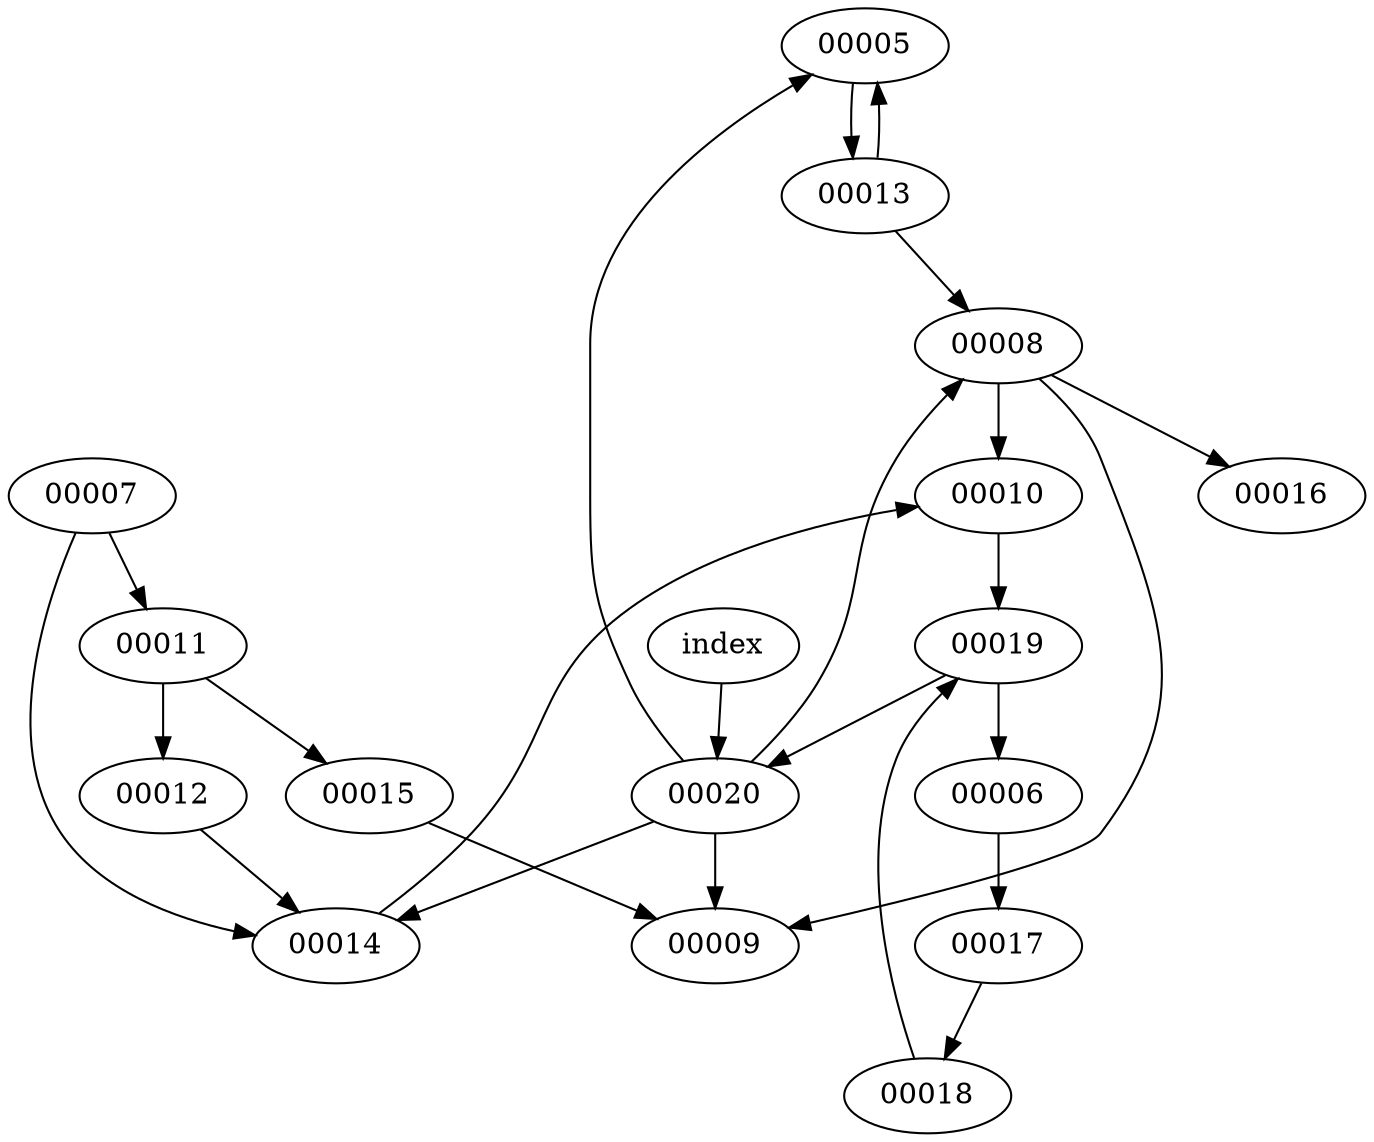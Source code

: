 digraph Zine {
    "00005";
    "00006";
    "00007";
    "00008";
    "00009";
    "00010";
    "00011";
    "00012";
    "00013";
    "00014";
    "00015";
    "00016";
    "00017";
    "00018";
    "00019";
    "00020";
    "index";
    "00020" -> "00009";
    "00020" -> "00005";
    "00020" -> "00008";
    "00020" -> "00014";
    "00017" -> "00018";
    "00010" -> "00019";
    "00006" -> "00017";
    "00007" -> "00011";
    "00007" -> "00014";
    "00011" -> "00012";
    "00011" -> "00015";
    "00012" -> "00014";
    "00008" -> "00016";
    "00008" -> "00009";
    "00008" -> "00010";
    "00013" -> "00005";
    "00013" -> "00008";
    "00005" -> "00013";
    "00018" -> "00019";
    "00014" -> "00010";
    "00015" -> "00009";
    "00019" -> "00020";
    "00019" -> "00006";
    "index" -> "00020";
}
